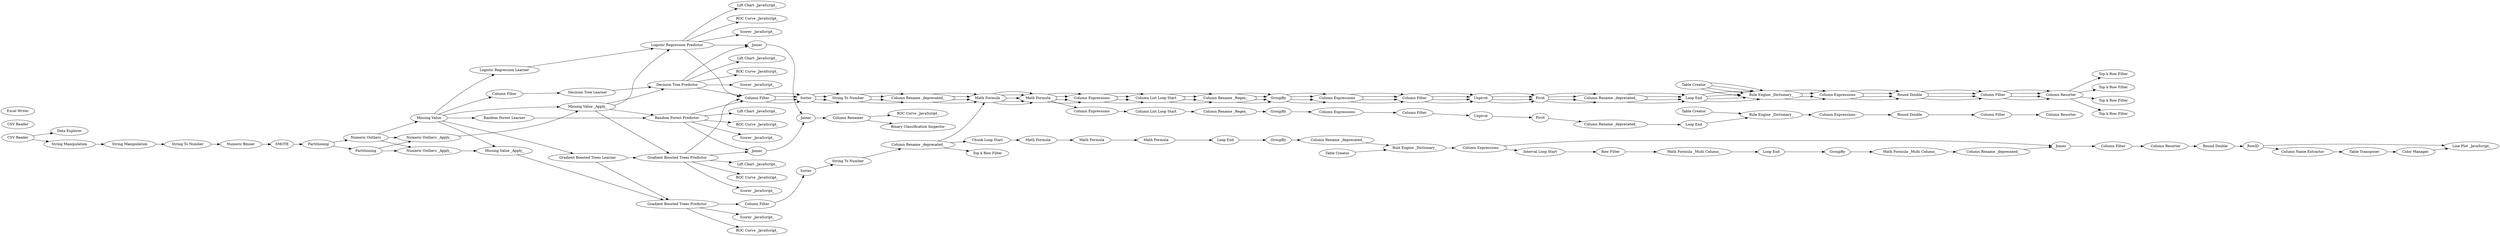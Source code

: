 digraph {
	1 [label="CSV Reader"]
	2 [label="CSV Reader"]
	3 [label="Excel Writer"]
	4 [label="Lift Chart _JavaScript_"]
	6 [label="ROC Curve _JavaScript_"]
	10 [label=Joiner]
	11 [label=Joiner]
	12 [label=Joiner]
	14 [label="Column Renamer"]
	417 [label="Top k Row Filter"]
	532 [label="Top k Row Filter"]
	588 [label=RowID]
	589 [label="Line Plot _JavaScript_"]
	590 [label="Color Manager"]
	591 [label="Column Name Extractor"]
	592 [label="Table Transposer"]
	371 [label="Column Filter"]
	372 [label=Sorter]
	376 [label="Column Rename _deprecated_"]
	384 [label="Table Creator"]
	385 [label="Rule Engine _Dictionary_"]
	396 [label="Column Expressions"]
	397 [label=GroupBy]
	399 [label="String To Number"]
	401 [label="Column Expressions"]
	402 [label="Column Filter"]
	403 [label=Pivot]
	404 [label=Unpivot]
	405 [label="Column Rename _deprecated_"]
	409 [label="Column List Loop Start"]
	410 [label="Column Rename _Regex_"]
	414 [label="Loop End"]
	415 [label="Column Expressions"]
	416 [label="Round Double"]
	418 [label="Column Resorter"]
	419 [label="Column Filter"]
	519 [label="Math Formula"]
	520 [label="Math Formula"]
	595 [label="Binary Classification Inspector"]
	528 [label=Unpivot]
	529 [label="Column Expressions"]
	530 [label="Round Double"]
	531 [label="Column Rename _deprecated_"]
	533 [label="Column Resorter"]
	519 [label="Math Formula"]
	520 [label="Math Formula"]
	535 [label="Column Expressions"]
	536 [label="Column Filter"]
	537 [label=Pivot]
	538 [label="Loop End"]
	539 [label="Column Filter"]
	540 [label="Column List Loop Start"]
	541 [label="Column Expressions"]
	542 [label="Rule Engine _Dictionary_"]
	543 [label=GroupBy]
	544 [label="Column Rename _deprecated_"]
	545 [label="String To Number"]
	546 [label="Column Rename _Regex_"]
	547 [label="Column Filter"]
	548 [label=Sorter]
	549 [label="Table Creator"]
	562 [label="Chunk Loop Start"]
	563 [label="Loop End"]
	564 [label="Math Formula"]
	566 [label="Column Expressions"]
	567 [label="Math Formula"]
	568 [label=GroupBy]
	569 [label="Column Rename _deprecated_"]
	570 [label="Table Creator"]
	571 [label="Rule Engine _Dictionary_"]
	573 [label="Math Formula"]
	575 [label="Interval Loop Start"]
	576 [label="Row Filter"]
	577 [label="Loop End"]
	579 [label="Math Formula _Multi Column_"]
	580 [label=GroupBy]
	581 [label="Column Rename _deprecated_"]
	582 [label=Joiner]
	584 [label="Column Filter"]
	585 [label="Column Resorter"]
	586 [label="Math Formula _Multi Column_"]
	587 [label="Round Double"]
	618 [label="Logistic Regression Predictor"]
	620 [label="Random Forest Predictor"]
	621 [label="Gradient Boosted Trees Predictor"]
	371 [label="Column Filter"]
	372 [label=Sorter]
	376 [label="Column Rename _deprecated_"]
	384 [label="Table Creator"]
	385 [label="Rule Engine _Dictionary_"]
	396 [label="Column Expressions"]
	397 [label=GroupBy]
	399 [label="String To Number"]
	401 [label="Column Expressions"]
	402 [label="Column Filter"]
	403 [label=Pivot]
	404 [label=Unpivot]
	405 [label="Column Rename _deprecated_"]
	409 [label="Column List Loop Start"]
	410 [label="Column Rename _Regex_"]
	414 [label="Loop End"]
	415 [label="Column Expressions"]
	416 [label="Round Double"]
	418 [label="Column Resorter"]
	419 [label="Column Filter"]
	519 [label="Math Formula"]
	520 [label="Math Formula"]
	624 [label="Top k Row Filter"]
	625 [label="Lift Chart _JavaScript_"]
	627 [label="ROC Curve _JavaScript_"]
	371 [label="Column Filter"]
	372 [label=Sorter]
	376 [label="Column Rename _deprecated_"]
	384 [label="Table Creator"]
	385 [label="Rule Engine _Dictionary_"]
	396 [label="Column Expressions"]
	397 [label=GroupBy]
	399 [label="String To Number"]
	401 [label="Column Expressions"]
	402 [label="Column Filter"]
	403 [label=Pivot]
	404 [label=Unpivot]
	405 [label="Column Rename _deprecated_"]
	409 [label="Column List Loop Start"]
	410 [label="Column Rename _Regex_"]
	414 [label="Loop End"]
	415 [label="Column Expressions"]
	416 [label="Round Double"]
	418 [label="Column Resorter"]
	419 [label="Column Filter"]
	519 [label="Math Formula"]
	520 [label="Math Formula"]
	630 [label="Top k Row Filter"]
	631 [label="Lift Chart _JavaScript_"]
	633 [label="ROC Curve _JavaScript_"]
	634 [label="Decision Tree Predictor"]
	635 [label="Lift Chart _JavaScript_"]
	636 [label="Top k Row Filter"]
	637 [label="ROC Curve _JavaScript_"]
	371 [label="Column Filter"]
	372 [label=Sorter]
	376 [label="Column Rename _deprecated_"]
	384 [label="Table Creator"]
	385 [label="Rule Engine _Dictionary_"]
	396 [label="Column Expressions"]
	397 [label=GroupBy]
	399 [label="String To Number"]
	401 [label="Column Expressions"]
	402 [label="Column Filter"]
	403 [label=Pivot]
	404 [label=Unpivot]
	405 [label="Column Rename _deprecated_"]
	409 [label="Column List Loop Start"]
	410 [label="Column Rename _Regex_"]
	414 [label="Loop End"]
	415 [label="Column Expressions"]
	416 [label="Round Double"]
	418 [label="Column Resorter"]
	419 [label="Column Filter"]
	519 [label="Math Formula"]
	520 [label="Math Formula"]
	641 [label="Logistic Regression Learner"]
	642 [label="Decision Tree Learner"]
	643 [label="Random Forest Learner"]
	644 [label="Gradient Boosted Trees Learner"]
	651 [label="Scorer _JavaScript_"]
	652 [label="Scorer _JavaScript_"]
	653 [label="Scorer _JavaScript_"]
	654 [label="Scorer _JavaScript_"]
	655 [label="Data Explorer"]
	657 [label=Partitioning]
	658 [label=Partitioning]
	665 [label="Missing Value"]
	666 [label="Missing Value _Apply_"]
	667 [label="Missing Value _Apply_"]
	668 [label="ROC Curve _JavaScript_"]
	670 [label="Numeric Outliers"]
	671 [label="Numeric Outliers _Apply_"]
	672 [label="Numeric Outliers _Apply_"]
	674 [label=SMOTE]
	676 [label="Scorer _JavaScript_"]
	677 [label="ROC Curve _JavaScript_"]
	679 [label="String Manipulation"]
	680 [label="String Manipulation"]
	681 [label="String To Number"]
	682 [label="Numeric Binner"]
	683 [label="Column Filter"]
	684 [label="Gradient Boosted Trees Predictor"]
	591 -> 592
	592 -> 590
	519 -> 520
	371 -> 372
	372 -> 399
	376 -> 519
	384 -> 385
	385 -> 415
	396 -> 409
	397 -> 401
	399 -> 376
	401 -> 402
	402 -> 404
	403 -> 405
	404 -> 403
	405 -> 414
	409 -> 410
	410 -> 397
	414 -> 385
	415 -> 416
	416 -> 419
	419 -> 418
	520 -> 396
	519 -> 520
	528 -> 537
	529 -> 530
	530 -> 539
	531 -> 538
	520 -> 541
	535 -> 536
	536 -> 528
	537 -> 531
	538 -> 542
	539 -> 533
	540 -> 546
	541 -> 540
	542 -> 529
	543 -> 535
	544 -> 519
	545 -> 544
	546 -> 543
	547 -> 548
	548 -> 545
	549 -> 542
	562 -> 564
	563 -> 568
	564 -> 567
	566 -> 575
	566 -> 582
	567 -> 573
	568 -> 569
	569 -> 571
	570 -> 571
	571 -> 566
	573 -> 563
	575 -> 576
	576 -> 579
	577 -> 580
	579 -> 577
	580 -> 586
	581 -> 582
	582 -> 584
	584 -> 585
	585 -> 587
	586 -> 581
	519 -> 520
	371 -> 372
	372 -> 399
	376 -> 519
	384 -> 385
	385 -> 415
	396 -> 409
	397 -> 401
	399 -> 376
	401 -> 402
	402 -> 404
	403 -> 405
	404 -> 403
	405 -> 414
	409 -> 410
	410 -> 397
	414 -> 385
	415 -> 416
	416 -> 419
	419 -> 418
	520 -> 396
	519 -> 520
	371 -> 372
	372 -> 399
	376 -> 519
	384 -> 385
	385 -> 415
	396 -> 409
	397 -> 401
	399 -> 376
	401 -> 402
	402 -> 404
	403 -> 405
	404 -> 403
	405 -> 414
	409 -> 410
	410 -> 397
	414 -> 385
	415 -> 416
	416 -> 419
	419 -> 418
	520 -> 396
	519 -> 520
	371 -> 372
	372 -> 399
	376 -> 519
	384 -> 385
	385 -> 415
	396 -> 409
	397 -> 401
	399 -> 376
	401 -> 402
	402 -> 404
	403 -> 405
	404 -> 403
	405 -> 414
	409 -> 410
	410 -> 397
	414 -> 385
	415 -> 416
	416 -> 419
	419 -> 418
	520 -> 396
	1 -> 655
	1 -> 679
	10 -> 12
	11 -> 12
	12 -> 14
	14 -> 668
	14 -> 595
	588 -> 589
	588 -> 591
	590 -> 589
	418 -> 417
	544 -> 562
	544 -> 532
	587 -> 588
	618 -> 635
	618 -> 371
	618 -> 637
	618 -> 11
	618 -> 654
	620 -> 371
	620 -> 625
	620 -> 627
	620 -> 652
	620 -> 10
	621 -> 371
	621 -> 651
	621 -> 10
	621 -> 4
	621 -> 6
	418 -> 624
	418 -> 630
	634 -> 633
	634 -> 631
	634 -> 371
	634 -> 11
	634 -> 653
	418 -> 636
	641 -> 618
	642 -> 634
	643 -> 620
	644 -> 621
	644 -> 684
	657 -> 658
	657 -> 670
	658 -> 671
	658 -> 672
	665 -> 667
	665 -> 666
	665 -> 641
	665 -> 643
	665 -> 644
	665 -> 683
	666 -> 634
	666 -> 618
	666 -> 620
	666 -> 621
	667 -> 684
	670 -> 671
	670 -> 665
	670 -> 672
	671 -> 666
	672 -> 667
	674 -> 657
	679 -> 680
	680 -> 681
	681 -> 682
	682 -> 674
	683 -> 642
	684 -> 676
	684 -> 677
	684 -> 547
	rankdir=LR
}
